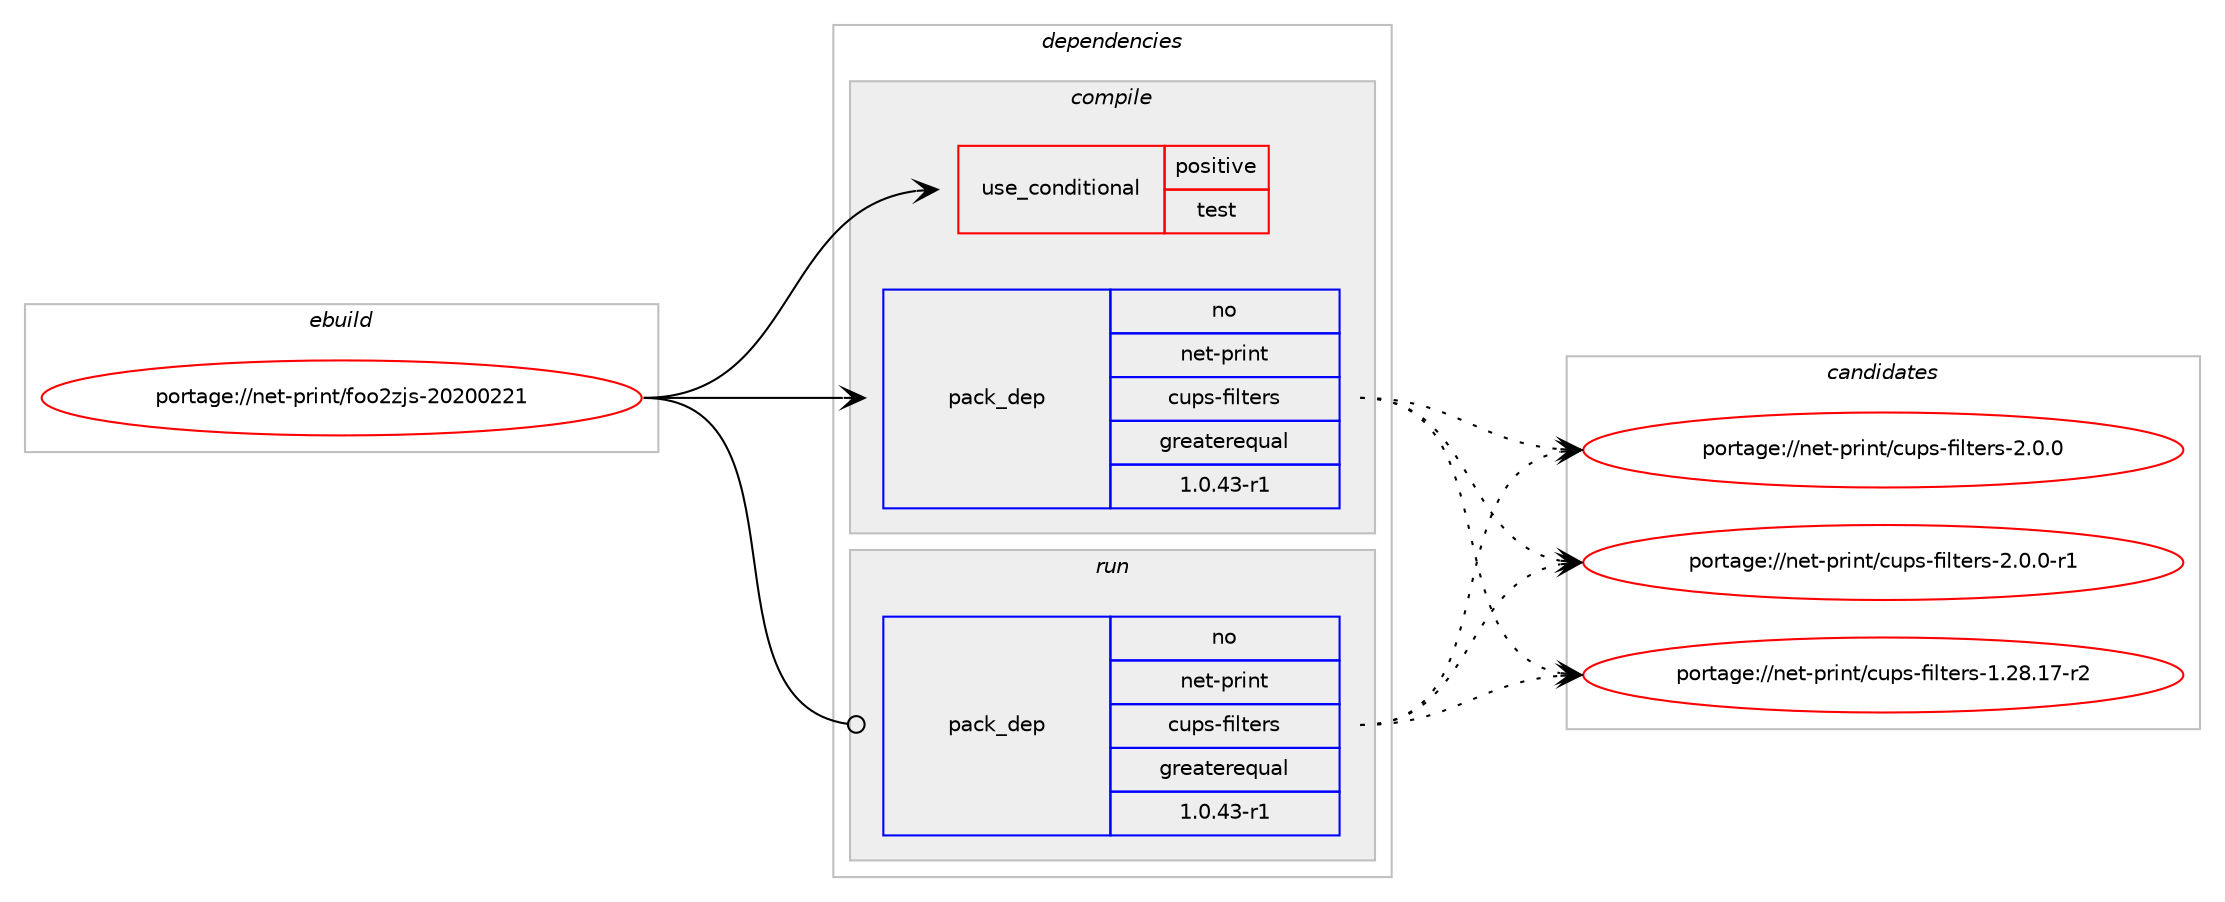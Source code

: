 digraph prolog {

# *************
# Graph options
# *************

newrank=true;
concentrate=true;
compound=true;
graph [rankdir=LR,fontname=Helvetica,fontsize=10,ranksep=1.5];#, ranksep=2.5, nodesep=0.2];
edge  [arrowhead=vee];
node  [fontname=Helvetica,fontsize=10];

# **********
# The ebuild
# **********

subgraph cluster_leftcol {
color=gray;
rank=same;
label=<<i>ebuild</i>>;
id [label="portage://net-print/foo2zjs-20200221", color=red, width=4, href="../net-print/foo2zjs-20200221.svg"];
}

# ****************
# The dependencies
# ****************

subgraph cluster_midcol {
color=gray;
label=<<i>dependencies</i>>;
subgraph cluster_compile {
fillcolor="#eeeeee";
style=filled;
label=<<i>compile</i>>;
subgraph cond544 {
dependency720 [label=<<TABLE BORDER="0" CELLBORDER="1" CELLSPACING="0" CELLPADDING="4"><TR><TD ROWSPAN="3" CELLPADDING="10">use_conditional</TD></TR><TR><TD>positive</TD></TR><TR><TD>test</TD></TR></TABLE>>, shape=none, color=red];
# *** BEGIN UNKNOWN DEPENDENCY TYPE (TODO) ***
# dependency720 -> package_dependency(portage://net-print/foo2zjs-20200221,install,no,sys-process,time,none,[,,],[],[])
# *** END UNKNOWN DEPENDENCY TYPE (TODO) ***

}
id:e -> dependency720:w [weight=20,style="solid",arrowhead="vee"];
# *** BEGIN UNKNOWN DEPENDENCY TYPE (TODO) ***
# id -> package_dependency(portage://net-print/foo2zjs-20200221,install,no,app-alternatives,bc,none,[,,],[],[])
# *** END UNKNOWN DEPENDENCY TYPE (TODO) ***

# *** BEGIN UNKNOWN DEPENDENCY TYPE (TODO) ***
# id -> package_dependency(portage://net-print/foo2zjs-20200221,install,no,app-arch,unzip,none,[,,],[],[])
# *** END UNKNOWN DEPENDENCY TYPE (TODO) ***

# *** BEGIN UNKNOWN DEPENDENCY TYPE (TODO) ***
# id -> package_dependency(portage://net-print/foo2zjs-20200221,install,no,app-editors,vim,none,[,,],[],[])
# *** END UNKNOWN DEPENDENCY TYPE (TODO) ***

# *** BEGIN UNKNOWN DEPENDENCY TYPE (TODO) ***
# id -> package_dependency(portage://net-print/foo2zjs-20200221,install,no,net-misc,wget,none,[,,],[],[])
# *** END UNKNOWN DEPENDENCY TYPE (TODO) ***

# *** BEGIN UNKNOWN DEPENDENCY TYPE (TODO) ***
# id -> package_dependency(portage://net-print/foo2zjs-20200221,install,no,net-print,cups,none,[,,],[],[])
# *** END UNKNOWN DEPENDENCY TYPE (TODO) ***

subgraph pack159 {
dependency721 [label=<<TABLE BORDER="0" CELLBORDER="1" CELLSPACING="0" CELLPADDING="4" WIDTH="220"><TR><TD ROWSPAN="6" CELLPADDING="30">pack_dep</TD></TR><TR><TD WIDTH="110">no</TD></TR><TR><TD>net-print</TD></TR><TR><TD>cups-filters</TD></TR><TR><TD>greaterequal</TD></TR><TR><TD>1.0.43-r1</TD></TR></TABLE>>, shape=none, color=blue];
}
id:e -> dependency721:w [weight=20,style="solid",arrowhead="vee"];
# *** BEGIN UNKNOWN DEPENDENCY TYPE (TODO) ***
# id -> package_dependency(portage://net-print/foo2zjs-20200221,install,no,net-print,foomatic-db-engine,none,[,,],[],[])
# *** END UNKNOWN DEPENDENCY TYPE (TODO) ***

# *** BEGIN UNKNOWN DEPENDENCY TYPE (TODO) ***
# id -> package_dependency(portage://net-print/foo2zjs-20200221,install,no,sys-apps,ed,none,[,,],[],[])
# *** END UNKNOWN DEPENDENCY TYPE (TODO) ***

# *** BEGIN UNKNOWN DEPENDENCY TYPE (TODO) ***
# id -> package_dependency(portage://net-print/foo2zjs-20200221,install,no,virtual,udev,none,[,,],[],[])
# *** END UNKNOWN DEPENDENCY TYPE (TODO) ***

}
subgraph cluster_compileandrun {
fillcolor="#eeeeee";
style=filled;
label=<<i>compile and run</i>>;
}
subgraph cluster_run {
fillcolor="#eeeeee";
style=filled;
label=<<i>run</i>>;
# *** BEGIN UNKNOWN DEPENDENCY TYPE (TODO) ***
# id -> package_dependency(portage://net-print/foo2zjs-20200221,run,no,net-print,cups,none,[,,],[],[])
# *** END UNKNOWN DEPENDENCY TYPE (TODO) ***

subgraph pack160 {
dependency722 [label=<<TABLE BORDER="0" CELLBORDER="1" CELLSPACING="0" CELLPADDING="4" WIDTH="220"><TR><TD ROWSPAN="6" CELLPADDING="30">pack_dep</TD></TR><TR><TD WIDTH="110">no</TD></TR><TR><TD>net-print</TD></TR><TR><TD>cups-filters</TD></TR><TR><TD>greaterequal</TD></TR><TR><TD>1.0.43-r1</TD></TR></TABLE>>, shape=none, color=blue];
}
id:e -> dependency722:w [weight=20,style="solid",arrowhead="odot"];
# *** BEGIN UNKNOWN DEPENDENCY TYPE (TODO) ***
# id -> package_dependency(portage://net-print/foo2zjs-20200221,run,no,net-print,foomatic-db-engine,none,[,,],[],[])
# *** END UNKNOWN DEPENDENCY TYPE (TODO) ***

# *** BEGIN UNKNOWN DEPENDENCY TYPE (TODO) ***
# id -> package_dependency(portage://net-print/foo2zjs-20200221,run,no,virtual,udev,none,[,,],[],[])
# *** END UNKNOWN DEPENDENCY TYPE (TODO) ***

}
}

# **************
# The candidates
# **************

subgraph cluster_choices {
rank=same;
color=gray;
label=<<i>candidates</i>>;

subgraph choice159 {
color=black;
nodesep=1;
choice1101011164511211410511011647991171121154510210510811610111411545494650564649554511450 [label="portage://net-print/cups-filters-1.28.17-r2", color=red, width=4,href="../net-print/cups-filters-1.28.17-r2.svg"];
choice11010111645112114105110116479911711211545102105108116101114115455046484648 [label="portage://net-print/cups-filters-2.0.0", color=red, width=4,href="../net-print/cups-filters-2.0.0.svg"];
choice110101116451121141051101164799117112115451021051081161011141154550464846484511449 [label="portage://net-print/cups-filters-2.0.0-r1", color=red, width=4,href="../net-print/cups-filters-2.0.0-r1.svg"];
dependency721:e -> choice1101011164511211410511011647991171121154510210510811610111411545494650564649554511450:w [style=dotted,weight="100"];
dependency721:e -> choice11010111645112114105110116479911711211545102105108116101114115455046484648:w [style=dotted,weight="100"];
dependency721:e -> choice110101116451121141051101164799117112115451021051081161011141154550464846484511449:w [style=dotted,weight="100"];
}
subgraph choice160 {
color=black;
nodesep=1;
choice1101011164511211410511011647991171121154510210510811610111411545494650564649554511450 [label="portage://net-print/cups-filters-1.28.17-r2", color=red, width=4,href="../net-print/cups-filters-1.28.17-r2.svg"];
choice11010111645112114105110116479911711211545102105108116101114115455046484648 [label="portage://net-print/cups-filters-2.0.0", color=red, width=4,href="../net-print/cups-filters-2.0.0.svg"];
choice110101116451121141051101164799117112115451021051081161011141154550464846484511449 [label="portage://net-print/cups-filters-2.0.0-r1", color=red, width=4,href="../net-print/cups-filters-2.0.0-r1.svg"];
dependency722:e -> choice1101011164511211410511011647991171121154510210510811610111411545494650564649554511450:w [style=dotted,weight="100"];
dependency722:e -> choice11010111645112114105110116479911711211545102105108116101114115455046484648:w [style=dotted,weight="100"];
dependency722:e -> choice110101116451121141051101164799117112115451021051081161011141154550464846484511449:w [style=dotted,weight="100"];
}
}

}
